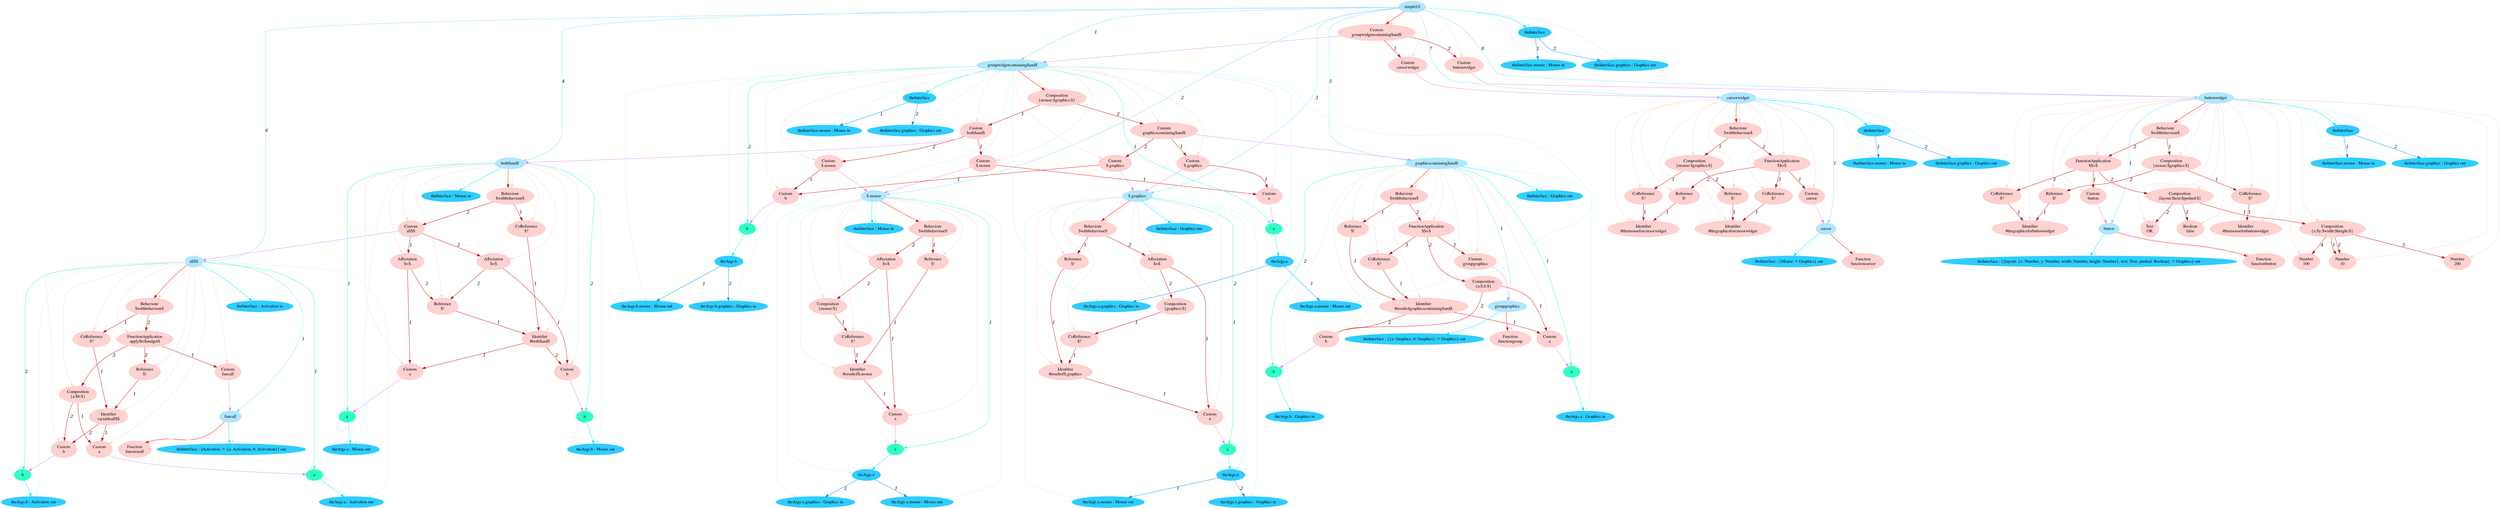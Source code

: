 digraph g{node_17060 [shape="ellipse", style="filled", color="#ffd1d1", fontname="Times", label="Custom
a" ]
node_17064 [shape="ellipse", style="filled", color="#ffd1d1", fontname="Times", label="Custom
$.mouse" ]
node_17068 [shape="ellipse", style="filled", color="#ffd1d1", fontname="Times", label="Custom
b" ]
node_17072 [shape="ellipse", style="filled", color="#ffd1d1", fontname="Times", label="Custom
$.mouse" ]
node_17076 [shape="ellipse", style="filled", color="#ffd1d1", fontname="Times", label="Custom
both$and$" ]
node_17081 [shape="ellipse", style="filled", color="#ffd1d1", fontname="Times", label="Custom
$.graphics" ]
node_17085 [shape="ellipse", style="filled", color="#ffd1d1", fontname="Times", label="Custom
$.graphics" ]
node_17089 [shape="ellipse", style="filled", color="#ffd1d1", fontname="Times", label="Custom
graphicscontaining$and$" ]
node_17094 [shape="ellipse", style="filled", color="#ffd1d1", fontname="Times", label="Composition
{mouse:$graphics:$}" ]
node_17099 [shape="ellipse", style="filled", color="#ffd1d1", fontname="Times", label="Custom
x" ]
node_17104 [shape="ellipse", style="filled", color="#ffd1d1", fontname="Times", label="Identifier
#resultof$.mouse" ]
node_17109 [shape="ellipse", style="filled", color="#ffd1d1", fontname="Times", label="Reference
$!" ]
node_17113 [shape="ellipse", style="filled", color="#ffd1d1", fontname="Times", label="CoReference
$?" ]
node_17117 [shape="ellipse", style="filled", color="#ffd1d1", fontname="Times", label="Composition
{mouse:$}" ]
node_17121 [shape="ellipse", style="filled", color="#ffd1d1", fontname="Times", label="Affectation
$=$" ]
node_17126 [shape="ellipse", style="filled", color="#ffd1d1", fontname="Times", label="Behaviour
$withbehaviour$" ]
node_17131 [shape="ellipse", style="filled", color="#ffd1d1", fontname="Times", label="Custom
x" ]
node_17136 [shape="ellipse", style="filled", color="#ffd1d1", fontname="Times", label="Identifier
#resultof$.graphics" ]
node_17141 [shape="ellipse", style="filled", color="#ffd1d1", fontname="Times", label="Reference
$!" ]
node_17145 [shape="ellipse", style="filled", color="#ffd1d1", fontname="Times", label="CoReference
$?" ]
node_17149 [shape="ellipse", style="filled", color="#ffd1d1", fontname="Times", label="Composition
{graphics:$}" ]
node_17153 [shape="ellipse", style="filled", color="#ffd1d1", fontname="Times", label="Affectation
$=$" ]
node_17158 [shape="ellipse", style="filled", color="#ffd1d1", fontname="Times", label="Behaviour
$withbehaviour$" ]
node_17163 [shape="ellipse", style="filled", color="#ffd1d1", fontname="Times", label="Custom
a" ]
node_17169 [shape="ellipse", style="filled", color="#ffd1d1", fontname="Times", label="Custom
b" ]
node_17175 [shape="ellipse", style="filled", color="#ffd1d1", fontname="Times", label="Identifier
#both$and$" ]
node_17182 [shape="ellipse", style="filled", color="#ffd1d1", fontname="Times", label="CoReference
$?" ]
node_17186 [shape="ellipse", style="filled", color="#ffd1d1", fontname="Times", label="Reference
$!" ]
node_17191 [shape="ellipse", style="filled", color="#ffd1d1", fontname="Times", label="Affectation
$=$" ]
node_17196 [shape="ellipse", style="filled", color="#ffd1d1", fontname="Times", label="Affectation
$=$" ]
node_17201 [shape="ellipse", style="filled", color="#ffd1d1", fontname="Times", label="Custom
all$$" ]
node_17206 [shape="ellipse", style="filled", color="#ffd1d1", fontname="Times", label="Behaviour
$withbehaviour$" ]
node_17211 [shape="ellipse", style="filled", color="#ffd1d1", fontname="Times", label="Function
functiongroup" ]
node_17214 [shape="ellipse", style="filled", color="#ffd1d1", fontname="Times", label="Custom
a" ]
node_17219 [shape="ellipse", style="filled", color="#ffd1d1", fontname="Times", label="Custom
b" ]
node_17224 [shape="ellipse", style="filled", color="#ffd1d1", fontname="Times", label="Identifier
#resultofgraphicscontaining$and$" ]
node_17230 [shape="ellipse", style="filled", color="#ffd1d1", fontname="Times", label="Reference
$!" ]
node_17234 [shape="ellipse", style="filled", color="#ffd1d1", fontname="Times", label="Custom
groupgraphics" ]
node_17237 [shape="ellipse", style="filled", color="#ffd1d1", fontname="Times", label="Composition
{a:$,b:$}" ]
node_17242 [shape="ellipse", style="filled", color="#ffd1d1", fontname="Times", label="CoReference
$?" ]
node_17246 [shape="ellipse", style="filled", color="#ffd1d1", fontname="Times", label="FunctionApplication
$$=$" ]
node_17252 [shape="ellipse", style="filled", color="#ffd1d1", fontname="Times", label="Behaviour
$withbehaviour$" ]
node_17257 [shape="ellipse", style="filled", color="#ffd1d1", fontname="Times", label="Function
functionall" ]
node_17260 [shape="ellipse", style="filled", color="#ffd1d1", fontname="Times", label="Custom
a" ]
node_17265 [shape="ellipse", style="filled", color="#ffd1d1", fontname="Times", label="Custom
b" ]
node_17270 [shape="ellipse", style="filled", color="#ffd1d1", fontname="Times", label="Identifier
variableall$$" ]
node_17276 [shape="ellipse", style="filled", color="#ffd1d1", fontname="Times", label="CoReference
$?" ]
node_17280 [shape="ellipse", style="filled", color="#ffd1d1", fontname="Times", label="Custom
funcall" ]
node_17283 [shape="ellipse", style="filled", color="#ffd1d1", fontname="Times", label="Reference
$!" ]
node_17287 [shape="ellipse", style="filled", color="#ffd1d1", fontname="Times", label="Composition
{a:$b:$}" ]
node_17292 [shape="ellipse", style="filled", color="#ffd1d1", fontname="Times", label="FunctionApplication
apply$to$andget$" ]
node_17298 [shape="ellipse", style="filled", color="#ffd1d1", fontname="Times", label="Behaviour
$withbehaviour$" ]
node_17303 [shape="ellipse", style="filled", color="#ffd1d1", fontname="Times", label="Function
functioncursor" ]
node_17306 [shape="ellipse", style="filled", color="#ffd1d1", fontname="Times", label="Identifier
#themouseforcursorwidget" ]
node_17310 [shape="ellipse", style="filled", color="#ffd1d1", fontname="Times", label="CoReference
$?" ]
node_17314 [shape="ellipse", style="filled", color="#ffd1d1", fontname="Times", label="Identifier
#thegraphicsforcursorwidget" ]
node_17318 [shape="ellipse", style="filled", color="#ffd1d1", fontname="Times", label="Reference
$!" ]
node_17322 [shape="ellipse", style="filled", color="#ffd1d1", fontname="Times", label="Composition
{mouse:$graphics:$}" ]
node_17327 [shape="ellipse", style="filled", color="#ffd1d1", fontname="Times", label="Custom
cursor" ]
node_17330 [shape="ellipse", style="filled", color="#ffd1d1", fontname="Times", label="Reference
$!" ]
node_17334 [shape="ellipse", style="filled", color="#ffd1d1", fontname="Times", label="CoReference
$?" ]
node_17338 [shape="ellipse", style="filled", color="#ffd1d1", fontname="Times", label="FunctionApplication
$$=$" ]
node_17344 [shape="ellipse", style="filled", color="#ffd1d1", fontname="Times", label="Behaviour
$withbehaviour$" ]
node_17349 [shape="ellipse", style="filled", color="#ffd1d1", fontname="Times", label="Function
functionbutton" ]
node_17352 [shape="ellipse", style="filled", color="#ffd1d1", fontname="Times", label="Identifier
#themouseforbuttonwidget" ]
node_17355 [shape="ellipse", style="filled", color="#ffd1d1", fontname="Times", label="CoReference
$?" ]
node_17359 [shape="ellipse", style="filled", color="#ffd1d1", fontname="Times", label="Identifier
#thegraphicsforbuttonwidget" ]
node_17363 [shape="ellipse", style="filled", color="#ffd1d1", fontname="Times", label="Reference
$!" ]
node_17367 [shape="ellipse", style="filled", color="#ffd1d1", fontname="Times", label="Composition
{mouse:$graphics:$}" ]
node_17372 [shape="ellipse", style="filled", color="#ffd1d1", fontname="Times", label="Custom
button" ]
node_17375 [shape="ellipse", style="filled", color="#ffd1d1", fontname="Times", label="Number
10" ]
node_17379 [shape="ellipse", style="filled", color="#ffd1d1", fontname="Times", label="Number
200" ]
node_17382 [shape="ellipse", style="filled", color="#ffd1d1", fontname="Times", label="Number
100" ]
node_17385 [shape="ellipse", style="filled", color="#ffd1d1", fontname="Times", label="Composition
{x:$y:$width:$height:$}" ]
node_17392 [shape="ellipse", style="filled", color="#ffd1d1", fontname="Times", label="Text
OK" ]
node_17395 [shape="ellipse", style="filled", color="#ffd1d1", fontname="Times", label="Boolean
false" ]
node_17398 [shape="ellipse", style="filled", color="#ffd1d1", fontname="Times", label="Composition
{layout:$text:$pushed:$}" ]
node_17404 [shape="ellipse", style="filled", color="#ffd1d1", fontname="Times", label="CoReference
$?" ]
node_17408 [shape="ellipse", style="filled", color="#ffd1d1", fontname="Times", label="FunctionApplication
$$=$" ]
node_17414 [shape="ellipse", style="filled", color="#ffd1d1", fontname="Times", label="Behaviour
$withbehaviour$" ]
node_17419 [shape="ellipse", style="filled", color="#ffd1d1", fontname="Times", label="Custom
cursorwidget" ]
node_17422 [shape="ellipse", style="filled", color="#ffd1d1", fontname="Times", label="Custom
buttonwidget" ]
node_17425 [shape="ellipse", style="filled", color="#ffd1d1", fontname="Times", label="Custom
groupwidgetcontaining$and$" ]
node_16556 [shape="ellipse", style="filled", color="#afe7ff", fontname="Times", label="simpleUI" ]
node_16557 [shape="ellipse", style="filled", color="#afe7ff", fontname="Times", label="groupwidgetcontaining$and$" ]
node_16622 [shape="ellipse", style="filled", color="#afe7ff", fontname="Times", label="$.mouse" ]
node_16667 [shape="ellipse", style="filled", color="#afe7ff", fontname="Times", label="$.graphics" ]
node_16712 [shape="ellipse", style="filled", color="#afe7ff", fontname="Times", label="both$and$" ]
node_16780 [shape="ellipse", style="filled", color="#afe7ff", fontname="Times", label="graphicscontaining$and$" ]
node_16781 [shape="ellipse", style="filled", color="#afe7ff", fontname="Times", label="groupgraphics" ]
node_16844 [shape="ellipse", style="filled", color="#afe7ff", fontname="Times", label="all$$" ]
node_16845 [shape="ellipse", style="filled", color="#afe7ff", fontname="Times", label="funcall" ]
node_16908 [shape="ellipse", style="filled", color="#afe7ff", fontname="Times", label="cursorwidget" ]
node_16909 [shape="ellipse", style="filled", color="#afe7ff", fontname="Times", label="cursor" ]
node_16962 [shape="ellipse", style="filled", color="#afe7ff", fontname="Times", label="buttonwidget" ]
node_16963 [shape="ellipse", style="filled", color="#afe7ff", fontname="Times", label="button" ]
node_16558 [shape="ellipse", style="filled", color="#2fffc7", fontname="Times", label="a" ]
node_16568 [shape="ellipse", style="filled", color="#2fffc7", fontname="Times", label="b" ]
node_16623 [shape="ellipse", style="filled", color="#2fffc7", fontname="Times", label="x" ]
node_16668 [shape="ellipse", style="filled", color="#2fffc7", fontname="Times", label="x" ]
node_16713 [shape="ellipse", style="filled", color="#2fffc7", fontname="Times", label="a" ]
node_16717 [shape="ellipse", style="filled", color="#2fffc7", fontname="Times", label="b" ]
node_16789 [shape="ellipse", style="filled", color="#2fffc7", fontname="Times", label="a" ]
node_16793 [shape="ellipse", style="filled", color="#2fffc7", fontname="Times", label="b" ]
node_16853 [shape="ellipse", style="filled", color="#2fffc7", fontname="Times", label="a" ]
node_16857 [shape="ellipse", style="filled", color="#2fffc7", fontname="Times", label="b" ]
node_16559 [shape="ellipse", style="filled", color="#2fcdff", fontname="Times", label="theArgs.a" ]
node_16560 [shape="ellipse", style="filled", color="#2fcdff", fontname="Times", label="theArgs.a.mouse : Mouse out" ]
node_16562 [shape="ellipse", style="filled", color="#2fcdff", fontname="Times", label="theArgs.a.graphics : Graphics in" ]
node_16569 [shape="ellipse", style="filled", color="#2fcdff", fontname="Times", label="theArgs.b" ]
node_16570 [shape="ellipse", style="filled", color="#2fcdff", fontname="Times", label="theArgs.b.mouse : Mouse out" ]
node_16572 [shape="ellipse", style="filled", color="#2fcdff", fontname="Times", label="theArgs.b.graphics : Graphics in" ]
node_16580 [shape="ellipse", style="filled", color="#2fcdff", fontname="Times", label="theInterface" ]
node_16581 [shape="ellipse", style="filled", color="#2fcdff", fontname="Times", label="theInterface.mouse : Mouse in" ]
node_16583 [shape="ellipse", style="filled", color="#2fcdff", fontname="Times", label="theInterface.graphics : Graphics out" ]
node_16624 [shape="ellipse", style="filled", color="#2fcdff", fontname="Times", label="theArgs.x" ]
node_16625 [shape="ellipse", style="filled", color="#2fcdff", fontname="Times", label="theArgs.x.mouse : Mouse out" ]
node_16627 [shape="ellipse", style="filled", color="#2fcdff", fontname="Times", label="theArgs.x.graphics : Graphics in" ]
node_16634 [shape="ellipse", style="filled", color="#2fcdff", fontname="Times", label="theInterface : Mouse in" ]
node_16669 [shape="ellipse", style="filled", color="#2fcdff", fontname="Times", label="theArgs.x" ]
node_16670 [shape="ellipse", style="filled", color="#2fcdff", fontname="Times", label="theArgs.x.mouse : Mouse out" ]
node_16672 [shape="ellipse", style="filled", color="#2fcdff", fontname="Times", label="theArgs.x.graphics : Graphics in" ]
node_16679 [shape="ellipse", style="filled", color="#2fcdff", fontname="Times", label="theInterface : Graphics out" ]
node_16714 [shape="ellipse", style="filled", color="#2fcdff", fontname="Times", label="theArgs.a : Mouse out" ]
node_16718 [shape="ellipse", style="filled", color="#2fcdff", fontname="Times", label="theArgs.b : Mouse out" ]
node_16723 [shape="ellipse", style="filled", color="#2fcdff", fontname="Times", label="theInterface : Mouse in" ]
node_16782 [shape="ellipse", style="filled", color="#2fcdff", fontname="Times", label="theInterface : {{a: Graphics, b: Graphics} -> Graphics} out" ]
node_16790 [shape="ellipse", style="filled", color="#2fcdff", fontname="Times", label="theArgs.a : Graphics in" ]
node_16794 [shape="ellipse", style="filled", color="#2fcdff", fontname="Times", label="theArgs.b : Graphics in" ]
node_16799 [shape="ellipse", style="filled", color="#2fcdff", fontname="Times", label="theInterface : Graphics out" ]
node_16846 [shape="ellipse", style="filled", color="#2fcdff", fontname="Times", label="theInterface : {Activation -> {a: Activation, b: Activation}} out" ]
node_16854 [shape="ellipse", style="filled", color="#2fcdff", fontname="Times", label="theArgs.a : Activation out" ]
node_16858 [shape="ellipse", style="filled", color="#2fcdff", fontname="Times", label="theArgs.b : Activation out" ]
node_16863 [shape="ellipse", style="filled", color="#2fcdff", fontname="Times", label="theInterface : Activation in" ]
node_16910 [shape="ellipse", style="filled", color="#2fcdff", fontname="Times", label="theInterface : {Mouse -> Graphics} out" ]
node_16917 [shape="ellipse", style="filled", color="#2fcdff", fontname="Times", label="theInterface" ]
node_16918 [shape="ellipse", style="filled", color="#2fcdff", fontname="Times", label="theInterface.mouse : Mouse in" ]
node_16920 [shape="ellipse", style="filled", color="#2fcdff", fontname="Times", label="theInterface.graphics : Graphics out" ]
node_16964 [shape="ellipse", style="filled", color="#2fcdff", fontname="Times", label="theInterface : {{layout: {x: Number, y: Number, width: Number, height: Number}, text: Text, pushed: Boolean} -> Graphics} out" ]
node_16971 [shape="ellipse", style="filled", color="#2fcdff", fontname="Times", label="theInterface" ]
node_16972 [shape="ellipse", style="filled", color="#2fcdff", fontname="Times", label="theInterface.mouse : Mouse in" ]
node_16974 [shape="ellipse", style="filled", color="#2fcdff", fontname="Times", label="theInterface.graphics : Graphics out" ]
node_17042 [shape="ellipse", style="filled", color="#2fcdff", fontname="Times", label="theInterface" ]
node_17043 [shape="ellipse", style="filled", color="#2fcdff", fontname="Times", label="theInterface.mouse : Mouse in" ]
node_17045 [shape="ellipse", style="filled", color="#2fcdff", fontname="Times", label="theInterface.graphics : Graphics out" ]
node_17064 -> node_17060 [dir=forward, arrowHead=normal, fontname="Times-Italic", arrowsize=1, color="#d00000", label="1",  headlabel="", taillabel="" ]
node_17072 -> node_17068 [dir=forward, arrowHead=normal, fontname="Times-Italic", arrowsize=1, color="#d00000", label="1",  headlabel="", taillabel="" ]
node_17076 -> node_17064 [dir=forward, arrowHead=normal, fontname="Times-Italic", arrowsize=1, color="#d00000", label="1",  headlabel="", taillabel="" ]
node_17076 -> node_17072 [dir=forward, arrowHead=normal, fontname="Times-Italic", arrowsize=1, color="#d00000", label="2",  headlabel="", taillabel="" ]
node_17081 -> node_17060 [dir=forward, arrowHead=normal, fontname="Times-Italic", arrowsize=1, color="#d00000", label="1",  headlabel="", taillabel="" ]
node_17085 -> node_17068 [dir=forward, arrowHead=normal, fontname="Times-Italic", arrowsize=1, color="#d00000", label="1",  headlabel="", taillabel="" ]
node_17089 -> node_17081 [dir=forward, arrowHead=normal, fontname="Times-Italic", arrowsize=1, color="#d00000", label="1",  headlabel="", taillabel="" ]
node_17089 -> node_17085 [dir=forward, arrowHead=normal, fontname="Times-Italic", arrowsize=1, color="#d00000", label="2",  headlabel="", taillabel="" ]
node_17094 -> node_17076 [dir=forward, arrowHead=normal, fontname="Times-Italic", arrowsize=1, color="#d00000", label="1",  headlabel="", taillabel="" ]
node_17094 -> node_17089 [dir=forward, arrowHead=normal, fontname="Times-Italic", arrowsize=1, color="#d00000", label="2",  headlabel="", taillabel="" ]
node_17104 -> node_17099 [dir=forward, arrowHead=normal, fontname="Times-Italic", arrowsize=1, color="#d00000", label="1",  headlabel="", taillabel="" ]
node_17109 -> node_17104 [dir=forward, arrowHead=normal, fontname="Times-Italic", arrowsize=1, color="#d00000", label="1",  headlabel="", taillabel="" ]
node_17113 -> node_17104 [dir=forward, arrowHead=normal, fontname="Times-Italic", arrowsize=1, color="#d00000", label="1",  headlabel="", taillabel="" ]
node_17117 -> node_17113 [dir=forward, arrowHead=normal, fontname="Times-Italic", arrowsize=1, color="#d00000", label="1",  headlabel="", taillabel="" ]
node_17121 -> node_17099 [dir=forward, arrowHead=normal, fontname="Times-Italic", arrowsize=1, color="#d00000", label="1",  headlabel="", taillabel="" ]
node_17121 -> node_17117 [dir=forward, arrowHead=normal, fontname="Times-Italic", arrowsize=1, color="#d00000", label="2",  headlabel="", taillabel="" ]
node_17126 -> node_17109 [dir=forward, arrowHead=normal, fontname="Times-Italic", arrowsize=1, color="#d00000", label="1",  headlabel="", taillabel="" ]
node_17126 -> node_17121 [dir=forward, arrowHead=normal, fontname="Times-Italic", arrowsize=1, color="#d00000", label="2",  headlabel="", taillabel="" ]
node_17136 -> node_17131 [dir=forward, arrowHead=normal, fontname="Times-Italic", arrowsize=1, color="#d00000", label="1",  headlabel="", taillabel="" ]
node_17141 -> node_17136 [dir=forward, arrowHead=normal, fontname="Times-Italic", arrowsize=1, color="#d00000", label="1",  headlabel="", taillabel="" ]
node_17145 -> node_17136 [dir=forward, arrowHead=normal, fontname="Times-Italic", arrowsize=1, color="#d00000", label="1",  headlabel="", taillabel="" ]
node_17149 -> node_17145 [dir=forward, arrowHead=normal, fontname="Times-Italic", arrowsize=1, color="#d00000", label="1",  headlabel="", taillabel="" ]
node_17153 -> node_17131 [dir=forward, arrowHead=normal, fontname="Times-Italic", arrowsize=1, color="#d00000", label="1",  headlabel="", taillabel="" ]
node_17153 -> node_17149 [dir=forward, arrowHead=normal, fontname="Times-Italic", arrowsize=1, color="#d00000", label="2",  headlabel="", taillabel="" ]
node_17158 -> node_17141 [dir=forward, arrowHead=normal, fontname="Times-Italic", arrowsize=1, color="#d00000", label="1",  headlabel="", taillabel="" ]
node_17158 -> node_17153 [dir=forward, arrowHead=normal, fontname="Times-Italic", arrowsize=1, color="#d00000", label="2",  headlabel="", taillabel="" ]
node_17175 -> node_17163 [dir=forward, arrowHead=normal, fontname="Times-Italic", arrowsize=1, color="#d00000", label="1",  headlabel="", taillabel="" ]
node_17175 -> node_17169 [dir=forward, arrowHead=normal, fontname="Times-Italic", arrowsize=1, color="#d00000", label="2",  headlabel="", taillabel="" ]
node_17182 -> node_17175 [dir=forward, arrowHead=normal, fontname="Times-Italic", arrowsize=1, color="#d00000", label="1",  headlabel="", taillabel="" ]
node_17186 -> node_17175 [dir=forward, arrowHead=normal, fontname="Times-Italic", arrowsize=1, color="#d00000", label="1",  headlabel="", taillabel="" ]
node_17191 -> node_17163 [dir=forward, arrowHead=normal, fontname="Times-Italic", arrowsize=1, color="#d00000", label="1",  headlabel="", taillabel="" ]
node_17191 -> node_17186 [dir=forward, arrowHead=normal, fontname="Times-Italic", arrowsize=1, color="#d00000", label="2",  headlabel="", taillabel="" ]
node_17196 -> node_17169 [dir=forward, arrowHead=normal, fontname="Times-Italic", arrowsize=1, color="#d00000", label="1",  headlabel="", taillabel="" ]
node_17196 -> node_17186 [dir=forward, arrowHead=normal, fontname="Times-Italic", arrowsize=1, color="#d00000", label="2",  headlabel="", taillabel="" ]
node_17201 -> node_17191 [dir=forward, arrowHead=normal, fontname="Times-Italic", arrowsize=1, color="#d00000", label="1",  headlabel="", taillabel="" ]
node_17201 -> node_17196 [dir=forward, arrowHead=normal, fontname="Times-Italic", arrowsize=1, color="#d00000", label="2",  headlabel="", taillabel="" ]
node_17206 -> node_17182 [dir=forward, arrowHead=normal, fontname="Times-Italic", arrowsize=1, color="#d00000", label="1",  headlabel="", taillabel="" ]
node_17206 -> node_17201 [dir=forward, arrowHead=normal, fontname="Times-Italic", arrowsize=1, color="#d00000", label="2",  headlabel="", taillabel="" ]
node_17224 -> node_17214 [dir=forward, arrowHead=normal, fontname="Times-Italic", arrowsize=1, color="#d00000", label="1",  headlabel="", taillabel="" ]
node_17224 -> node_17219 [dir=forward, arrowHead=normal, fontname="Times-Italic", arrowsize=1, color="#d00000", label="2",  headlabel="", taillabel="" ]
node_17230 -> node_17224 [dir=forward, arrowHead=normal, fontname="Times-Italic", arrowsize=1, color="#d00000", label="1",  headlabel="", taillabel="" ]
node_17237 -> node_17214 [dir=forward, arrowHead=normal, fontname="Times-Italic", arrowsize=1, color="#d00000", label="1",  headlabel="", taillabel="" ]
node_17237 -> node_17219 [dir=forward, arrowHead=normal, fontname="Times-Italic", arrowsize=1, color="#d00000", label="2",  headlabel="", taillabel="" ]
node_17242 -> node_17224 [dir=forward, arrowHead=normal, fontname="Times-Italic", arrowsize=1, color="#d00000", label="1",  headlabel="", taillabel="" ]
node_17246 -> node_17234 [dir=forward, arrowHead=normal, fontname="Times-Italic", arrowsize=1, color="#d00000", label="1",  headlabel="", taillabel="" ]
node_17246 -> node_17237 [dir=forward, arrowHead=normal, fontname="Times-Italic", arrowsize=1, color="#d00000", label="2",  headlabel="", taillabel="" ]
node_17246 -> node_17242 [dir=forward, arrowHead=normal, fontname="Times-Italic", arrowsize=1, color="#d00000", label="3",  headlabel="", taillabel="" ]
node_17252 -> node_17230 [dir=forward, arrowHead=normal, fontname="Times-Italic", arrowsize=1, color="#d00000", label="1",  headlabel="", taillabel="" ]
node_17252 -> node_17246 [dir=forward, arrowHead=normal, fontname="Times-Italic", arrowsize=1, color="#d00000", label="2",  headlabel="", taillabel="" ]
node_17270 -> node_17260 [dir=forward, arrowHead=normal, fontname="Times-Italic", arrowsize=1, color="#d00000", label="1",  headlabel="", taillabel="" ]
node_17270 -> node_17265 [dir=forward, arrowHead=normal, fontname="Times-Italic", arrowsize=1, color="#d00000", label="2",  headlabel="", taillabel="" ]
node_17276 -> node_17270 [dir=forward, arrowHead=normal, fontname="Times-Italic", arrowsize=1, color="#d00000", label="1",  headlabel="", taillabel="" ]
node_17283 -> node_17270 [dir=forward, arrowHead=normal, fontname="Times-Italic", arrowsize=1, color="#d00000", label="1",  headlabel="", taillabel="" ]
node_17287 -> node_17260 [dir=forward, arrowHead=normal, fontname="Times-Italic", arrowsize=1, color="#d00000", label="1",  headlabel="", taillabel="" ]
node_17287 -> node_17265 [dir=forward, arrowHead=normal, fontname="Times-Italic", arrowsize=1, color="#d00000", label="2",  headlabel="", taillabel="" ]
node_17292 -> node_17280 [dir=forward, arrowHead=normal, fontname="Times-Italic", arrowsize=1, color="#d00000", label="1",  headlabel="", taillabel="" ]
node_17292 -> node_17283 [dir=forward, arrowHead=normal, fontname="Times-Italic", arrowsize=1, color="#d00000", label="2",  headlabel="", taillabel="" ]
node_17292 -> node_17287 [dir=forward, arrowHead=normal, fontname="Times-Italic", arrowsize=1, color="#d00000", label="3",  headlabel="", taillabel="" ]
node_17298 -> node_17276 [dir=forward, arrowHead=normal, fontname="Times-Italic", arrowsize=1, color="#d00000", label="1",  headlabel="", taillabel="" ]
node_17298 -> node_17292 [dir=forward, arrowHead=normal, fontname="Times-Italic", arrowsize=1, color="#d00000", label="2",  headlabel="", taillabel="" ]
node_17310 -> node_17306 [dir=forward, arrowHead=normal, fontname="Times-Italic", arrowsize=1, color="#d00000", label="1",  headlabel="", taillabel="" ]
node_17318 -> node_17314 [dir=forward, arrowHead=normal, fontname="Times-Italic", arrowsize=1, color="#d00000", label="1",  headlabel="", taillabel="" ]
node_17322 -> node_17310 [dir=forward, arrowHead=normal, fontname="Times-Italic", arrowsize=1, color="#d00000", label="1",  headlabel="", taillabel="" ]
node_17322 -> node_17318 [dir=forward, arrowHead=normal, fontname="Times-Italic", arrowsize=1, color="#d00000", label="2",  headlabel="", taillabel="" ]
node_17330 -> node_17306 [dir=forward, arrowHead=normal, fontname="Times-Italic", arrowsize=1, color="#d00000", label="1",  headlabel="", taillabel="" ]
node_17334 -> node_17314 [dir=forward, arrowHead=normal, fontname="Times-Italic", arrowsize=1, color="#d00000", label="1",  headlabel="", taillabel="" ]
node_17338 -> node_17327 [dir=forward, arrowHead=normal, fontname="Times-Italic", arrowsize=1, color="#d00000", label="1",  headlabel="", taillabel="" ]
node_17338 -> node_17330 [dir=forward, arrowHead=normal, fontname="Times-Italic", arrowsize=1, color="#d00000", label="2",  headlabel="", taillabel="" ]
node_17338 -> node_17334 [dir=forward, arrowHead=normal, fontname="Times-Italic", arrowsize=1, color="#d00000", label="3",  headlabel="", taillabel="" ]
node_17344 -> node_17322 [dir=forward, arrowHead=normal, fontname="Times-Italic", arrowsize=1, color="#d00000", label="1",  headlabel="", taillabel="" ]
node_17344 -> node_17338 [dir=forward, arrowHead=normal, fontname="Times-Italic", arrowsize=1, color="#d00000", label="2",  headlabel="", taillabel="" ]
node_17355 -> node_17352 [dir=forward, arrowHead=normal, fontname="Times-Italic", arrowsize=1, color="#d00000", label="1",  headlabel="", taillabel="" ]
node_17363 -> node_17359 [dir=forward, arrowHead=normal, fontname="Times-Italic", arrowsize=1, color="#d00000", label="1",  headlabel="", taillabel="" ]
node_17367 -> node_17355 [dir=forward, arrowHead=normal, fontname="Times-Italic", arrowsize=1, color="#d00000", label="1",  headlabel="", taillabel="" ]
node_17367 -> node_17363 [dir=forward, arrowHead=normal, fontname="Times-Italic", arrowsize=1, color="#d00000", label="2",  headlabel="", taillabel="" ]
node_17385 -> node_17375 [dir=forward, arrowHead=normal, fontname="Times-Italic", arrowsize=1, color="#d00000", label="1",  headlabel="", taillabel="" ]
node_17385 -> node_17375 [dir=forward, arrowHead=normal, fontname="Times-Italic", arrowsize=1, color="#d00000", label="2",  headlabel="", taillabel="" ]
node_17385 -> node_17379 [dir=forward, arrowHead=normal, fontname="Times-Italic", arrowsize=1, color="#d00000", label="3",  headlabel="", taillabel="" ]
node_17385 -> node_17382 [dir=forward, arrowHead=normal, fontname="Times-Italic", arrowsize=1, color="#d00000", label="4",  headlabel="", taillabel="" ]
node_17398 -> node_17385 [dir=forward, arrowHead=normal, fontname="Times-Italic", arrowsize=1, color="#d00000", label="1",  headlabel="", taillabel="" ]
node_17398 -> node_17392 [dir=forward, arrowHead=normal, fontname="Times-Italic", arrowsize=1, color="#d00000", label="2",  headlabel="", taillabel="" ]
node_17398 -> node_17395 [dir=forward, arrowHead=normal, fontname="Times-Italic", arrowsize=1, color="#d00000", label="3",  headlabel="", taillabel="" ]
node_17404 -> node_17359 [dir=forward, arrowHead=normal, fontname="Times-Italic", arrowsize=1, color="#d00000", label="1",  headlabel="", taillabel="" ]
node_17408 -> node_17372 [dir=forward, arrowHead=normal, fontname="Times-Italic", arrowsize=1, color="#d00000", label="1",  headlabel="", taillabel="" ]
node_17408 -> node_17398 [dir=forward, arrowHead=normal, fontname="Times-Italic", arrowsize=1, color="#d00000", label="2",  headlabel="", taillabel="" ]
node_17408 -> node_17404 [dir=forward, arrowHead=normal, fontname="Times-Italic", arrowsize=1, color="#d00000", label="3",  headlabel="", taillabel="" ]
node_17414 -> node_17367 [dir=forward, arrowHead=normal, fontname="Times-Italic", arrowsize=1, color="#d00000", label="1",  headlabel="", taillabel="" ]
node_17414 -> node_17408 [dir=forward, arrowHead=normal, fontname="Times-Italic", arrowsize=1, color="#d00000", label="2",  headlabel="", taillabel="" ]
node_17425 -> node_17419 [dir=forward, arrowHead=normal, fontname="Times-Italic", arrowsize=1, color="#d00000", label="1",  headlabel="", taillabel="" ]
node_17425 -> node_17422 [dir=forward, arrowHead=normal, fontname="Times-Italic", arrowsize=1, color="#d00000", label="2",  headlabel="", taillabel="" ]
node_16557 -> node_17094 [dir=forward, arrowHead=normal, fontname="Times-Italic", arrowsize=1, color="#ff0000", label="",  headlabel="", taillabel="" ]
node_16622 -> node_17126 [dir=forward, arrowHead=normal, fontname="Times-Italic", arrowsize=1, color="#ff0000", label="",  headlabel="", taillabel="" ]
node_16667 -> node_17158 [dir=forward, arrowHead=normal, fontname="Times-Italic", arrowsize=1, color="#ff0000", label="",  headlabel="", taillabel="" ]
node_16712 -> node_17206 [dir=forward, arrowHead=normal, fontname="Times-Italic", arrowsize=1, color="#ff0000", label="",  headlabel="", taillabel="" ]
node_16781 -> node_17211 [dir=forward, arrowHead=normal, fontname="Times-Italic", arrowsize=1, color="#ff0000", label="",  headlabel="", taillabel="" ]
node_16780 -> node_17252 [dir=forward, arrowHead=normal, fontname="Times-Italic", arrowsize=1, color="#ff0000", label="",  headlabel="", taillabel="" ]
node_16845 -> node_17257 [dir=forward, arrowHead=normal, fontname="Times-Italic", arrowsize=1, color="#ff0000", label="",  headlabel="", taillabel="" ]
node_16844 -> node_17298 [dir=forward, arrowHead=normal, fontname="Times-Italic", arrowsize=1, color="#ff0000", label="",  headlabel="", taillabel="" ]
node_16909 -> node_17303 [dir=forward, arrowHead=normal, fontname="Times-Italic", arrowsize=1, color="#ff0000", label="",  headlabel="", taillabel="" ]
node_16908 -> node_17344 [dir=forward, arrowHead=normal, fontname="Times-Italic", arrowsize=1, color="#ff0000", label="",  headlabel="", taillabel="" ]
node_16963 -> node_17349 [dir=forward, arrowHead=normal, fontname="Times-Italic", arrowsize=1, color="#ff0000", label="",  headlabel="", taillabel="" ]
node_16962 -> node_17414 [dir=forward, arrowHead=normal, fontname="Times-Italic", arrowsize=1, color="#ff0000", label="",  headlabel="", taillabel="" ]
node_16556 -> node_17425 [dir=forward, arrowHead=normal, fontname="Times-Italic", arrowsize=1, color="#ff0000", label="",  headlabel="", taillabel="" ]
node_16557 -> node_17060 [dir=forward, arrowHead=normal, fontname="Times-Italic", arrowsize=1, color="#ffd5d5", label="",  headlabel="", taillabel="" ]
node_16557 -> node_17064 [dir=forward, arrowHead=normal, fontname="Times-Italic", arrowsize=1, color="#ffd5d5", label="",  headlabel="", taillabel="" ]
node_16557 -> node_17068 [dir=forward, arrowHead=normal, fontname="Times-Italic", arrowsize=1, color="#ffd5d5", label="",  headlabel="", taillabel="" ]
node_16557 -> node_17072 [dir=forward, arrowHead=normal, fontname="Times-Italic", arrowsize=1, color="#ffd5d5", label="",  headlabel="", taillabel="" ]
node_16557 -> node_17076 [dir=forward, arrowHead=normal, fontname="Times-Italic", arrowsize=1, color="#ffd5d5", label="",  headlabel="", taillabel="" ]
node_16557 -> node_17081 [dir=forward, arrowHead=normal, fontname="Times-Italic", arrowsize=1, color="#ffd5d5", label="",  headlabel="", taillabel="" ]
node_16557 -> node_17085 [dir=forward, arrowHead=normal, fontname="Times-Italic", arrowsize=1, color="#ffd5d5", label="",  headlabel="", taillabel="" ]
node_16557 -> node_17089 [dir=forward, arrowHead=normal, fontname="Times-Italic", arrowsize=1, color="#ffd5d5", label="",  headlabel="", taillabel="" ]
node_16557 -> node_17094 [dir=forward, arrowHead=normal, fontname="Times-Italic", arrowsize=1, color="#ffd5d5", label="",  headlabel="", taillabel="" ]
node_16622 -> node_17099 [dir=forward, arrowHead=normal, fontname="Times-Italic", arrowsize=1, color="#ffd5d5", label="",  headlabel="", taillabel="" ]
node_16622 -> node_17104 [dir=forward, arrowHead=normal, fontname="Times-Italic", arrowsize=1, color="#ffd5d5", label="",  headlabel="", taillabel="" ]
node_16622 -> node_17109 [dir=forward, arrowHead=normal, fontname="Times-Italic", arrowsize=1, color="#ffd5d5", label="",  headlabel="", taillabel="" ]
node_16622 -> node_17113 [dir=forward, arrowHead=normal, fontname="Times-Italic", arrowsize=1, color="#ffd5d5", label="",  headlabel="", taillabel="" ]
node_16622 -> node_17117 [dir=forward, arrowHead=normal, fontname="Times-Italic", arrowsize=1, color="#ffd5d5", label="",  headlabel="", taillabel="" ]
node_16622 -> node_17121 [dir=forward, arrowHead=normal, fontname="Times-Italic", arrowsize=1, color="#ffd5d5", label="",  headlabel="", taillabel="" ]
node_16622 -> node_17126 [dir=forward, arrowHead=normal, fontname="Times-Italic", arrowsize=1, color="#ffd5d5", label="",  headlabel="", taillabel="" ]
node_16667 -> node_17131 [dir=forward, arrowHead=normal, fontname="Times-Italic", arrowsize=1, color="#ffd5d5", label="",  headlabel="", taillabel="" ]
node_16667 -> node_17136 [dir=forward, arrowHead=normal, fontname="Times-Italic", arrowsize=1, color="#ffd5d5", label="",  headlabel="", taillabel="" ]
node_16667 -> node_17141 [dir=forward, arrowHead=normal, fontname="Times-Italic", arrowsize=1, color="#ffd5d5", label="",  headlabel="", taillabel="" ]
node_16667 -> node_17145 [dir=forward, arrowHead=normal, fontname="Times-Italic", arrowsize=1, color="#ffd5d5", label="",  headlabel="", taillabel="" ]
node_16667 -> node_17149 [dir=forward, arrowHead=normal, fontname="Times-Italic", arrowsize=1, color="#ffd5d5", label="",  headlabel="", taillabel="" ]
node_16667 -> node_17153 [dir=forward, arrowHead=normal, fontname="Times-Italic", arrowsize=1, color="#ffd5d5", label="",  headlabel="", taillabel="" ]
node_16667 -> node_17158 [dir=forward, arrowHead=normal, fontname="Times-Italic", arrowsize=1, color="#ffd5d5", label="",  headlabel="", taillabel="" ]
node_16712 -> node_17163 [dir=forward, arrowHead=normal, fontname="Times-Italic", arrowsize=1, color="#ffd5d5", label="",  headlabel="", taillabel="" ]
node_16712 -> node_17169 [dir=forward, arrowHead=normal, fontname="Times-Italic", arrowsize=1, color="#ffd5d5", label="",  headlabel="", taillabel="" ]
node_16712 -> node_17175 [dir=forward, arrowHead=normal, fontname="Times-Italic", arrowsize=1, color="#ffd5d5", label="",  headlabel="", taillabel="" ]
node_16712 -> node_17182 [dir=forward, arrowHead=normal, fontname="Times-Italic", arrowsize=1, color="#ffd5d5", label="",  headlabel="", taillabel="" ]
node_16712 -> node_17186 [dir=forward, arrowHead=normal, fontname="Times-Italic", arrowsize=1, color="#ffd5d5", label="",  headlabel="", taillabel="" ]
node_16712 -> node_17191 [dir=forward, arrowHead=normal, fontname="Times-Italic", arrowsize=1, color="#ffd5d5", label="",  headlabel="", taillabel="" ]
node_16712 -> node_17196 [dir=forward, arrowHead=normal, fontname="Times-Italic", arrowsize=1, color="#ffd5d5", label="",  headlabel="", taillabel="" ]
node_16712 -> node_17201 [dir=forward, arrowHead=normal, fontname="Times-Italic", arrowsize=1, color="#ffd5d5", label="",  headlabel="", taillabel="" ]
node_16712 -> node_17206 [dir=forward, arrowHead=normal, fontname="Times-Italic", arrowsize=1, color="#ffd5d5", label="",  headlabel="", taillabel="" ]
node_16781 -> node_17211 [dir=forward, arrowHead=normal, fontname="Times-Italic", arrowsize=1, color="#ffd5d5", label="",  headlabel="", taillabel="" ]
node_16780 -> node_17214 [dir=forward, arrowHead=normal, fontname="Times-Italic", arrowsize=1, color="#ffd5d5", label="",  headlabel="", taillabel="" ]
node_16780 -> node_17219 [dir=forward, arrowHead=normal, fontname="Times-Italic", arrowsize=1, color="#ffd5d5", label="",  headlabel="", taillabel="" ]
node_16780 -> node_17224 [dir=forward, arrowHead=normal, fontname="Times-Italic", arrowsize=1, color="#ffd5d5", label="",  headlabel="", taillabel="" ]
node_16780 -> node_17230 [dir=forward, arrowHead=normal, fontname="Times-Italic", arrowsize=1, color="#ffd5d5", label="",  headlabel="", taillabel="" ]
node_16780 -> node_17234 [dir=forward, arrowHead=normal, fontname="Times-Italic", arrowsize=1, color="#ffd5d5", label="",  headlabel="", taillabel="" ]
node_16780 -> node_17237 [dir=forward, arrowHead=normal, fontname="Times-Italic", arrowsize=1, color="#ffd5d5", label="",  headlabel="", taillabel="" ]
node_16780 -> node_17242 [dir=forward, arrowHead=normal, fontname="Times-Italic", arrowsize=1, color="#ffd5d5", label="",  headlabel="", taillabel="" ]
node_16780 -> node_17246 [dir=forward, arrowHead=normal, fontname="Times-Italic", arrowsize=1, color="#ffd5d5", label="",  headlabel="", taillabel="" ]
node_16780 -> node_17252 [dir=forward, arrowHead=normal, fontname="Times-Italic", arrowsize=1, color="#ffd5d5", label="",  headlabel="", taillabel="" ]
node_16845 -> node_17257 [dir=forward, arrowHead=normal, fontname="Times-Italic", arrowsize=1, color="#ffd5d5", label="",  headlabel="", taillabel="" ]
node_16844 -> node_17260 [dir=forward, arrowHead=normal, fontname="Times-Italic", arrowsize=1, color="#ffd5d5", label="",  headlabel="", taillabel="" ]
node_16844 -> node_17265 [dir=forward, arrowHead=normal, fontname="Times-Italic", arrowsize=1, color="#ffd5d5", label="",  headlabel="", taillabel="" ]
node_16844 -> node_17270 [dir=forward, arrowHead=normal, fontname="Times-Italic", arrowsize=1, color="#ffd5d5", label="",  headlabel="", taillabel="" ]
node_16844 -> node_17276 [dir=forward, arrowHead=normal, fontname="Times-Italic", arrowsize=1, color="#ffd5d5", label="",  headlabel="", taillabel="" ]
node_16844 -> node_17280 [dir=forward, arrowHead=normal, fontname="Times-Italic", arrowsize=1, color="#ffd5d5", label="",  headlabel="", taillabel="" ]
node_16844 -> node_17283 [dir=forward, arrowHead=normal, fontname="Times-Italic", arrowsize=1, color="#ffd5d5", label="",  headlabel="", taillabel="" ]
node_16844 -> node_17287 [dir=forward, arrowHead=normal, fontname="Times-Italic", arrowsize=1, color="#ffd5d5", label="",  headlabel="", taillabel="" ]
node_16844 -> node_17292 [dir=forward, arrowHead=normal, fontname="Times-Italic", arrowsize=1, color="#ffd5d5", label="",  headlabel="", taillabel="" ]
node_16844 -> node_17298 [dir=forward, arrowHead=normal, fontname="Times-Italic", arrowsize=1, color="#ffd5d5", label="",  headlabel="", taillabel="" ]
node_16909 -> node_17303 [dir=forward, arrowHead=normal, fontname="Times-Italic", arrowsize=1, color="#ffd5d5", label="",  headlabel="", taillabel="" ]
node_16908 -> node_17306 [dir=forward, arrowHead=normal, fontname="Times-Italic", arrowsize=1, color="#ffd5d5", label="",  headlabel="", taillabel="" ]
node_16908 -> node_17310 [dir=forward, arrowHead=normal, fontname="Times-Italic", arrowsize=1, color="#ffd5d5", label="",  headlabel="", taillabel="" ]
node_16908 -> node_17314 [dir=forward, arrowHead=normal, fontname="Times-Italic", arrowsize=1, color="#ffd5d5", label="",  headlabel="", taillabel="" ]
node_16908 -> node_17318 [dir=forward, arrowHead=normal, fontname="Times-Italic", arrowsize=1, color="#ffd5d5", label="",  headlabel="", taillabel="" ]
node_16908 -> node_17322 [dir=forward, arrowHead=normal, fontname="Times-Italic", arrowsize=1, color="#ffd5d5", label="",  headlabel="", taillabel="" ]
node_16908 -> node_17327 [dir=forward, arrowHead=normal, fontname="Times-Italic", arrowsize=1, color="#ffd5d5", label="",  headlabel="", taillabel="" ]
node_16908 -> node_17330 [dir=forward, arrowHead=normal, fontname="Times-Italic", arrowsize=1, color="#ffd5d5", label="",  headlabel="", taillabel="" ]
node_16908 -> node_17334 [dir=forward, arrowHead=normal, fontname="Times-Italic", arrowsize=1, color="#ffd5d5", label="",  headlabel="", taillabel="" ]
node_16908 -> node_17338 [dir=forward, arrowHead=normal, fontname="Times-Italic", arrowsize=1, color="#ffd5d5", label="",  headlabel="", taillabel="" ]
node_16908 -> node_17344 [dir=forward, arrowHead=normal, fontname="Times-Italic", arrowsize=1, color="#ffd5d5", label="",  headlabel="", taillabel="" ]
node_16963 -> node_17349 [dir=forward, arrowHead=normal, fontname="Times-Italic", arrowsize=1, color="#ffd5d5", label="",  headlabel="", taillabel="" ]
node_16962 -> node_17352 [dir=forward, arrowHead=normal, fontname="Times-Italic", arrowsize=1, color="#ffd5d5", label="",  headlabel="", taillabel="" ]
node_16962 -> node_17355 [dir=forward, arrowHead=normal, fontname="Times-Italic", arrowsize=1, color="#ffd5d5", label="",  headlabel="", taillabel="" ]
node_16962 -> node_17359 [dir=forward, arrowHead=normal, fontname="Times-Italic", arrowsize=1, color="#ffd5d5", label="",  headlabel="", taillabel="" ]
node_16962 -> node_17363 [dir=forward, arrowHead=normal, fontname="Times-Italic", arrowsize=1, color="#ffd5d5", label="",  headlabel="", taillabel="" ]
node_16962 -> node_17367 [dir=forward, arrowHead=normal, fontname="Times-Italic", arrowsize=1, color="#ffd5d5", label="",  headlabel="", taillabel="" ]
node_16962 -> node_17372 [dir=forward, arrowHead=normal, fontname="Times-Italic", arrowsize=1, color="#ffd5d5", label="",  headlabel="", taillabel="" ]
node_16962 -> node_17375 [dir=forward, arrowHead=normal, fontname="Times-Italic", arrowsize=1, color="#ffd5d5", label="",  headlabel="", taillabel="" ]
node_16962 -> node_17379 [dir=forward, arrowHead=normal, fontname="Times-Italic", arrowsize=1, color="#ffd5d5", label="",  headlabel="", taillabel="" ]
node_16962 -> node_17382 [dir=forward, arrowHead=normal, fontname="Times-Italic", arrowsize=1, color="#ffd5d5", label="",  headlabel="", taillabel="" ]
node_16962 -> node_17385 [dir=forward, arrowHead=normal, fontname="Times-Italic", arrowsize=1, color="#ffd5d5", label="",  headlabel="", taillabel="" ]
node_16962 -> node_17392 [dir=forward, arrowHead=normal, fontname="Times-Italic", arrowsize=1, color="#ffd5d5", label="",  headlabel="", taillabel="" ]
node_16962 -> node_17395 [dir=forward, arrowHead=normal, fontname="Times-Italic", arrowsize=1, color="#ffd5d5", label="",  headlabel="", taillabel="" ]
node_16962 -> node_17398 [dir=forward, arrowHead=normal, fontname="Times-Italic", arrowsize=1, color="#ffd5d5", label="",  headlabel="", taillabel="" ]
node_16962 -> node_17404 [dir=forward, arrowHead=normal, fontname="Times-Italic", arrowsize=1, color="#ffd5d5", label="",  headlabel="", taillabel="" ]
node_16962 -> node_17408 [dir=forward, arrowHead=normal, fontname="Times-Italic", arrowsize=1, color="#ffd5d5", label="",  headlabel="", taillabel="" ]
node_16962 -> node_17414 [dir=forward, arrowHead=normal, fontname="Times-Italic", arrowsize=1, color="#ffd5d5", label="",  headlabel="", taillabel="" ]
node_16556 -> node_17419 [dir=forward, arrowHead=normal, fontname="Times-Italic", arrowsize=1, color="#ffd5d5", label="",  headlabel="", taillabel="" ]
node_16556 -> node_17422 [dir=forward, arrowHead=normal, fontname="Times-Italic", arrowsize=1, color="#ffd5d5", label="",  headlabel="", taillabel="" ]
node_16556 -> node_17425 [dir=forward, arrowHead=normal, fontname="Times-Italic", arrowsize=1, color="#ffd5d5", label="",  headlabel="", taillabel="" ]
node_16557 -> node_16558 [dir=forward, arrowHead=normal, fontname="Times-Italic", arrowsize=1, color="#2fffc7", label="1",  headlabel="", taillabel="" ]
node_16557 -> node_16568 [dir=forward, arrowHead=normal, fontname="Times-Italic", arrowsize=1, color="#2fffc7", label="2",  headlabel="", taillabel="" ]
node_16622 -> node_16623 [dir=forward, arrowHead=normal, fontname="Times-Italic", arrowsize=1, color="#2fffc7", label="1",  headlabel="", taillabel="" ]
node_16667 -> node_16668 [dir=forward, arrowHead=normal, fontname="Times-Italic", arrowsize=1, color="#2fffc7", label="1",  headlabel="", taillabel="" ]
node_16712 -> node_16713 [dir=forward, arrowHead=normal, fontname="Times-Italic", arrowsize=1, color="#2fffc7", label="1",  headlabel="", taillabel="" ]
node_16712 -> node_16717 [dir=forward, arrowHead=normal, fontname="Times-Italic", arrowsize=1, color="#2fffc7", label="2",  headlabel="", taillabel="" ]
node_16780 -> node_16789 [dir=forward, arrowHead=normal, fontname="Times-Italic", arrowsize=1, color="#2fffc7", label="1",  headlabel="", taillabel="" ]
node_16780 -> node_16793 [dir=forward, arrowHead=normal, fontname="Times-Italic", arrowsize=1, color="#2fffc7", label="2",  headlabel="", taillabel="" ]
node_16844 -> node_16853 [dir=forward, arrowHead=normal, fontname="Times-Italic", arrowsize=1, color="#2fffc7", label="1",  headlabel="", taillabel="" ]
node_16844 -> node_16857 [dir=forward, arrowHead=normal, fontname="Times-Italic", arrowsize=1, color="#2fffc7", label="2",  headlabel="", taillabel="" ]
node_16558 -> node_16559 [dir=forward, arrowHead=normal, fontname="Times-Italic", arrowsize=1, color="#00e8ff", label="",  headlabel="", taillabel="" ]
node_16568 -> node_16569 [dir=forward, arrowHead=normal, fontname="Times-Italic", arrowsize=1, color="#00e8ff", label="",  headlabel="", taillabel="" ]
node_16623 -> node_16624 [dir=forward, arrowHead=normal, fontname="Times-Italic", arrowsize=1, color="#00e8ff", label="",  headlabel="", taillabel="" ]
node_16668 -> node_16669 [dir=forward, arrowHead=normal, fontname="Times-Italic", arrowsize=1, color="#00e8ff", label="",  headlabel="", taillabel="" ]
node_16713 -> node_16714 [dir=forward, arrowHead=normal, fontname="Times-Italic", arrowsize=1, color="#00e8ff", label="",  headlabel="", taillabel="" ]
node_16717 -> node_16718 [dir=forward, arrowHead=normal, fontname="Times-Italic", arrowsize=1, color="#00e8ff", label="",  headlabel="", taillabel="" ]
node_16789 -> node_16790 [dir=forward, arrowHead=normal, fontname="Times-Italic", arrowsize=1, color="#00e8ff", label="",  headlabel="", taillabel="" ]
node_16793 -> node_16794 [dir=forward, arrowHead=normal, fontname="Times-Italic", arrowsize=1, color="#00e8ff", label="",  headlabel="", taillabel="" ]
node_16853 -> node_16854 [dir=forward, arrowHead=normal, fontname="Times-Italic", arrowsize=1, color="#00e8ff", label="",  headlabel="", taillabel="" ]
node_16857 -> node_16858 [dir=forward, arrowHead=normal, fontname="Times-Italic", arrowsize=1, color="#00e8ff", label="",  headlabel="", taillabel="" ]
node_16557 -> node_16580 [dir=forward, arrowHead=normal, fontname="Times-Italic", arrowsize=1, color="#00e8ff", label="",  headlabel="", taillabel="" ]
node_16622 -> node_16634 [dir=forward, arrowHead=normal, fontname="Times-Italic", arrowsize=1, color="#00e8ff", label="",  headlabel="", taillabel="" ]
node_16667 -> node_16679 [dir=forward, arrowHead=normal, fontname="Times-Italic", arrowsize=1, color="#00e8ff", label="",  headlabel="", taillabel="" ]
node_16712 -> node_16723 [dir=forward, arrowHead=normal, fontname="Times-Italic", arrowsize=1, color="#00e8ff", label="",  headlabel="", taillabel="" ]
node_16781 -> node_16782 [dir=forward, arrowHead=normal, fontname="Times-Italic", arrowsize=1, color="#00e8ff", label="",  headlabel="", taillabel="" ]
node_16780 -> node_16799 [dir=forward, arrowHead=normal, fontname="Times-Italic", arrowsize=1, color="#00e8ff", label="",  headlabel="", taillabel="" ]
node_16845 -> node_16846 [dir=forward, arrowHead=normal, fontname="Times-Italic", arrowsize=1, color="#00e8ff", label="",  headlabel="", taillabel="" ]
node_16844 -> node_16863 [dir=forward, arrowHead=normal, fontname="Times-Italic", arrowsize=1, color="#00e8ff", label="",  headlabel="", taillabel="" ]
node_16909 -> node_16910 [dir=forward, arrowHead=normal, fontname="Times-Italic", arrowsize=1, color="#00e8ff", label="",  headlabel="", taillabel="" ]
node_16908 -> node_16917 [dir=forward, arrowHead=normal, fontname="Times-Italic", arrowsize=1, color="#00e8ff", label="",  headlabel="", taillabel="" ]
node_16963 -> node_16964 [dir=forward, arrowHead=normal, fontname="Times-Italic", arrowsize=1, color="#00e8ff", label="",  headlabel="", taillabel="" ]
node_16962 -> node_16971 [dir=forward, arrowHead=normal, fontname="Times-Italic", arrowsize=1, color="#00e8ff", label="",  headlabel="", taillabel="" ]
node_16556 -> node_17042 [dir=forward, arrowHead=normal, fontname="Times-Italic", arrowsize=1, color="#00e8ff", label="",  headlabel="", taillabel="" ]
node_16557 -> node_16560 [dir=forward, arrowHead=normal, fontname="Times-Italic", arrowsize=1, color="#bef9ff", label="",  headlabel="", taillabel="" ]
node_16557 -> node_16562 [dir=forward, arrowHead=normal, fontname="Times-Italic", arrowsize=1, color="#bef9ff", label="",  headlabel="", taillabel="" ]
node_16557 -> node_16559 [dir=forward, arrowHead=normal, fontname="Times-Italic", arrowsize=1, color="#bef9ff", label="",  headlabel="", taillabel="" ]
node_16557 -> node_16570 [dir=forward, arrowHead=normal, fontname="Times-Italic", arrowsize=1, color="#bef9ff", label="",  headlabel="", taillabel="" ]
node_16557 -> node_16572 [dir=forward, arrowHead=normal, fontname="Times-Italic", arrowsize=1, color="#bef9ff", label="",  headlabel="", taillabel="" ]
node_16557 -> node_16569 [dir=forward, arrowHead=normal, fontname="Times-Italic", arrowsize=1, color="#bef9ff", label="",  headlabel="", taillabel="" ]
node_16557 -> node_16581 [dir=forward, arrowHead=normal, fontname="Times-Italic", arrowsize=1, color="#bef9ff", label="",  headlabel="", taillabel="" ]
node_16557 -> node_16583 [dir=forward, arrowHead=normal, fontname="Times-Italic", arrowsize=1, color="#bef9ff", label="",  headlabel="", taillabel="" ]
node_16557 -> node_16580 [dir=forward, arrowHead=normal, fontname="Times-Italic", arrowsize=1, color="#bef9ff", label="",  headlabel="", taillabel="" ]
node_16622 -> node_16625 [dir=forward, arrowHead=normal, fontname="Times-Italic", arrowsize=1, color="#bef9ff", label="",  headlabel="", taillabel="" ]
node_16622 -> node_16627 [dir=forward, arrowHead=normal, fontname="Times-Italic", arrowsize=1, color="#bef9ff", label="",  headlabel="", taillabel="" ]
node_16622 -> node_16624 [dir=forward, arrowHead=normal, fontname="Times-Italic", arrowsize=1, color="#bef9ff", label="",  headlabel="", taillabel="" ]
node_16622 -> node_16634 [dir=forward, arrowHead=normal, fontname="Times-Italic", arrowsize=1, color="#bef9ff", label="",  headlabel="", taillabel="" ]
node_16667 -> node_16670 [dir=forward, arrowHead=normal, fontname="Times-Italic", arrowsize=1, color="#bef9ff", label="",  headlabel="", taillabel="" ]
node_16667 -> node_16672 [dir=forward, arrowHead=normal, fontname="Times-Italic", arrowsize=1, color="#bef9ff", label="",  headlabel="", taillabel="" ]
node_16667 -> node_16669 [dir=forward, arrowHead=normal, fontname="Times-Italic", arrowsize=1, color="#bef9ff", label="",  headlabel="", taillabel="" ]
node_16667 -> node_16679 [dir=forward, arrowHead=normal, fontname="Times-Italic", arrowsize=1, color="#bef9ff", label="",  headlabel="", taillabel="" ]
node_16712 -> node_16714 [dir=forward, arrowHead=normal, fontname="Times-Italic", arrowsize=1, color="#bef9ff", label="",  headlabel="", taillabel="" ]
node_16712 -> node_16718 [dir=forward, arrowHead=normal, fontname="Times-Italic", arrowsize=1, color="#bef9ff", label="",  headlabel="", taillabel="" ]
node_16712 -> node_16723 [dir=forward, arrowHead=normal, fontname="Times-Italic", arrowsize=1, color="#bef9ff", label="",  headlabel="", taillabel="" ]
node_16781 -> node_16782 [dir=forward, arrowHead=normal, fontname="Times-Italic", arrowsize=1, color="#bef9ff", label="",  headlabel="", taillabel="" ]
node_16780 -> node_16790 [dir=forward, arrowHead=normal, fontname="Times-Italic", arrowsize=1, color="#bef9ff", label="",  headlabel="", taillabel="" ]
node_16780 -> node_16794 [dir=forward, arrowHead=normal, fontname="Times-Italic", arrowsize=1, color="#bef9ff", label="",  headlabel="", taillabel="" ]
node_16780 -> node_16799 [dir=forward, arrowHead=normal, fontname="Times-Italic", arrowsize=1, color="#bef9ff", label="",  headlabel="", taillabel="" ]
node_16845 -> node_16846 [dir=forward, arrowHead=normal, fontname="Times-Italic", arrowsize=1, color="#bef9ff", label="",  headlabel="", taillabel="" ]
node_16844 -> node_16854 [dir=forward, arrowHead=normal, fontname="Times-Italic", arrowsize=1, color="#bef9ff", label="",  headlabel="", taillabel="" ]
node_16844 -> node_16858 [dir=forward, arrowHead=normal, fontname="Times-Italic", arrowsize=1, color="#bef9ff", label="",  headlabel="", taillabel="" ]
node_16844 -> node_16863 [dir=forward, arrowHead=normal, fontname="Times-Italic", arrowsize=1, color="#bef9ff", label="",  headlabel="", taillabel="" ]
node_16909 -> node_16910 [dir=forward, arrowHead=normal, fontname="Times-Italic", arrowsize=1, color="#bef9ff", label="",  headlabel="", taillabel="" ]
node_16908 -> node_16918 [dir=forward, arrowHead=normal, fontname="Times-Italic", arrowsize=1, color="#bef9ff", label="",  headlabel="", taillabel="" ]
node_16908 -> node_16920 [dir=forward, arrowHead=normal, fontname="Times-Italic", arrowsize=1, color="#bef9ff", label="",  headlabel="", taillabel="" ]
node_16908 -> node_16917 [dir=forward, arrowHead=normal, fontname="Times-Italic", arrowsize=1, color="#bef9ff", label="",  headlabel="", taillabel="" ]
node_16963 -> node_16964 [dir=forward, arrowHead=normal, fontname="Times-Italic", arrowsize=1, color="#bef9ff", label="",  headlabel="", taillabel="" ]
node_16962 -> node_16972 [dir=forward, arrowHead=normal, fontname="Times-Italic", arrowsize=1, color="#bef9ff", label="",  headlabel="", taillabel="" ]
node_16962 -> node_16974 [dir=forward, arrowHead=normal, fontname="Times-Italic", arrowsize=1, color="#bef9ff", label="",  headlabel="", taillabel="" ]
node_16962 -> node_16971 [dir=forward, arrowHead=normal, fontname="Times-Italic", arrowsize=1, color="#bef9ff", label="",  headlabel="", taillabel="" ]
node_16556 -> node_17043 [dir=forward, arrowHead=normal, fontname="Times-Italic", arrowsize=1, color="#bef9ff", label="",  headlabel="", taillabel="" ]
node_16556 -> node_17045 [dir=forward, arrowHead=normal, fontname="Times-Italic", arrowsize=1, color="#bef9ff", label="",  headlabel="", taillabel="" ]
node_16556 -> node_17042 [dir=forward, arrowHead=normal, fontname="Times-Italic", arrowsize=1, color="#bef9ff", label="",  headlabel="", taillabel="" ]
node_16559 -> node_16560 [dir=forward, arrowHead=normal, fontname="Times-Italic", arrowsize=1, color="#008cff", label="1",  headlabel="", taillabel="" ]
node_16559 -> node_16562 [dir=forward, arrowHead=normal, fontname="Times-Italic", arrowsize=1, color="#008cff", label="2",  headlabel="", taillabel="" ]
node_16569 -> node_16570 [dir=forward, arrowHead=normal, fontname="Times-Italic", arrowsize=1, color="#008cff", label="1",  headlabel="", taillabel="" ]
node_16569 -> node_16572 [dir=forward, arrowHead=normal, fontname="Times-Italic", arrowsize=1, color="#008cff", label="2",  headlabel="", taillabel="" ]
node_16580 -> node_16581 [dir=forward, arrowHead=normal, fontname="Times-Italic", arrowsize=1, color="#008cff", label="1",  headlabel="", taillabel="" ]
node_16580 -> node_16583 [dir=forward, arrowHead=normal, fontname="Times-Italic", arrowsize=1, color="#008cff", label="2",  headlabel="", taillabel="" ]
node_16624 -> node_16625 [dir=forward, arrowHead=normal, fontname="Times-Italic", arrowsize=1, color="#008cff", label="1",  headlabel="", taillabel="" ]
node_16624 -> node_16627 [dir=forward, arrowHead=normal, fontname="Times-Italic", arrowsize=1, color="#008cff", label="2",  headlabel="", taillabel="" ]
node_16669 -> node_16670 [dir=forward, arrowHead=normal, fontname="Times-Italic", arrowsize=1, color="#008cff", label="1",  headlabel="", taillabel="" ]
node_16669 -> node_16672 [dir=forward, arrowHead=normal, fontname="Times-Italic", arrowsize=1, color="#008cff", label="2",  headlabel="", taillabel="" ]
node_16917 -> node_16918 [dir=forward, arrowHead=normal, fontname="Times-Italic", arrowsize=1, color="#008cff", label="1",  headlabel="", taillabel="" ]
node_16917 -> node_16920 [dir=forward, arrowHead=normal, fontname="Times-Italic", arrowsize=1, color="#008cff", label="2",  headlabel="", taillabel="" ]
node_16971 -> node_16972 [dir=forward, arrowHead=normal, fontname="Times-Italic", arrowsize=1, color="#008cff", label="1",  headlabel="", taillabel="" ]
node_16971 -> node_16974 [dir=forward, arrowHead=normal, fontname="Times-Italic", arrowsize=1, color="#008cff", label="2",  headlabel="", taillabel="" ]
node_17042 -> node_17043 [dir=forward, arrowHead=normal, fontname="Times-Italic", arrowsize=1, color="#008cff", label="1",  headlabel="", taillabel="" ]
node_17042 -> node_17045 [dir=forward, arrowHead=normal, fontname="Times-Italic", arrowsize=1, color="#008cff", label="2",  headlabel="", taillabel="" ]
node_16780 -> node_16781 [dir=forward, arrowHead=normal, fontname="Times-Italic", arrowsize=1, color="#81ddff", label="1",  headlabel="", taillabel="" ]
node_16844 -> node_16845 [dir=forward, arrowHead=normal, fontname="Times-Italic", arrowsize=1, color="#81ddff", label="1",  headlabel="", taillabel="" ]
node_16908 -> node_16909 [dir=forward, arrowHead=normal, fontname="Times-Italic", arrowsize=1, color="#81ddff", label="1",  headlabel="", taillabel="" ]
node_16962 -> node_16963 [dir=forward, arrowHead=normal, fontname="Times-Italic", arrowsize=1, color="#81ddff", label="1",  headlabel="", taillabel="" ]
node_16556 -> node_16557 [dir=forward, arrowHead=normal, fontname="Times-Italic", arrowsize=1, color="#81ddff", label="1",  headlabel="", taillabel="" ]
node_16556 -> node_16622 [dir=forward, arrowHead=normal, fontname="Times-Italic", arrowsize=1, color="#81ddff", label="2",  headlabel="", taillabel="" ]
node_16556 -> node_16667 [dir=forward, arrowHead=normal, fontname="Times-Italic", arrowsize=1, color="#81ddff", label="3",  headlabel="", taillabel="" ]
node_16556 -> node_16712 [dir=forward, arrowHead=normal, fontname="Times-Italic", arrowsize=1, color="#81ddff", label="4",  headlabel="", taillabel="" ]
node_16556 -> node_16780 [dir=forward, arrowHead=normal, fontname="Times-Italic", arrowsize=1, color="#81ddff", label="5",  headlabel="", taillabel="" ]
node_16556 -> node_16844 [dir=forward, arrowHead=normal, fontname="Times-Italic", arrowsize=1, color="#81ddff", label="6",  headlabel="", taillabel="" ]
node_16556 -> node_16908 [dir=forward, arrowHead=normal, fontname="Times-Italic", arrowsize=1, color="#81ddff", label="7",  headlabel="", taillabel="" ]
node_16556 -> node_16962 [dir=forward, arrowHead=normal, fontname="Times-Italic", arrowsize=1, color="#81ddff", label="8",  headlabel="", taillabel="" ]
node_17060 -> node_16558 [dir=forward, arrowHead=normal, fontname="Times-Italic", arrowsize=1, color="#e681ff", label="",  headlabel="", taillabel="" ]
node_17064 -> node_16622 [dir=forward, arrowHead=normal, fontname="Times-Italic", arrowsize=1, color="#e681ff", label="",  headlabel="", taillabel="" ]
node_17068 -> node_16568 [dir=forward, arrowHead=normal, fontname="Times-Italic", arrowsize=1, color="#e681ff", label="",  headlabel="", taillabel="" ]
node_17072 -> node_16622 [dir=forward, arrowHead=normal, fontname="Times-Italic", arrowsize=1, color="#e681ff", label="",  headlabel="", taillabel="" ]
node_17076 -> node_16712 [dir=forward, arrowHead=normal, fontname="Times-Italic", arrowsize=1, color="#e681ff", label="",  headlabel="", taillabel="" ]
node_17081 -> node_16667 [dir=forward, arrowHead=normal, fontname="Times-Italic", arrowsize=1, color="#e681ff", label="",  headlabel="", taillabel="" ]
node_17085 -> node_16667 [dir=forward, arrowHead=normal, fontname="Times-Italic", arrowsize=1, color="#e681ff", label="",  headlabel="", taillabel="" ]
node_17089 -> node_16780 [dir=forward, arrowHead=normal, fontname="Times-Italic", arrowsize=1, color="#e681ff", label="",  headlabel="", taillabel="" ]
node_17099 -> node_16623 [dir=forward, arrowHead=normal, fontname="Times-Italic", arrowsize=1, color="#e681ff", label="",  headlabel="", taillabel="" ]
node_17131 -> node_16668 [dir=forward, arrowHead=normal, fontname="Times-Italic", arrowsize=1, color="#e681ff", label="",  headlabel="", taillabel="" ]
node_17163 -> node_16713 [dir=forward, arrowHead=normal, fontname="Times-Italic", arrowsize=1, color="#e681ff", label="",  headlabel="", taillabel="" ]
node_17169 -> node_16717 [dir=forward, arrowHead=normal, fontname="Times-Italic", arrowsize=1, color="#e681ff", label="",  headlabel="", taillabel="" ]
node_17201 -> node_16844 [dir=forward, arrowHead=normal, fontname="Times-Italic", arrowsize=1, color="#e681ff", label="",  headlabel="", taillabel="" ]
node_17214 -> node_16789 [dir=forward, arrowHead=normal, fontname="Times-Italic", arrowsize=1, color="#e681ff", label="",  headlabel="", taillabel="" ]
node_17219 -> node_16793 [dir=forward, arrowHead=normal, fontname="Times-Italic", arrowsize=1, color="#e681ff", label="",  headlabel="", taillabel="" ]
node_17234 -> node_16781 [dir=forward, arrowHead=normal, fontname="Times-Italic", arrowsize=1, color="#e681ff", label="",  headlabel="", taillabel="" ]
node_17260 -> node_16853 [dir=forward, arrowHead=normal, fontname="Times-Italic", arrowsize=1, color="#e681ff", label="",  headlabel="", taillabel="" ]
node_17265 -> node_16857 [dir=forward, arrowHead=normal, fontname="Times-Italic", arrowsize=1, color="#e681ff", label="",  headlabel="", taillabel="" ]
node_17280 -> node_16845 [dir=forward, arrowHead=normal, fontname="Times-Italic", arrowsize=1, color="#e681ff", label="",  headlabel="", taillabel="" ]
node_17327 -> node_16909 [dir=forward, arrowHead=normal, fontname="Times-Italic", arrowsize=1, color="#e681ff", label="",  headlabel="", taillabel="" ]
node_17372 -> node_16963 [dir=forward, arrowHead=normal, fontname="Times-Italic", arrowsize=1, color="#e681ff", label="",  headlabel="", taillabel="" ]
node_17419 -> node_16908 [dir=forward, arrowHead=normal, fontname="Times-Italic", arrowsize=1, color="#e681ff", label="",  headlabel="", taillabel="" ]
node_17422 -> node_16962 [dir=forward, arrowHead=normal, fontname="Times-Italic", arrowsize=1, color="#e681ff", label="",  headlabel="", taillabel="" ]
node_17425 -> node_16557 [dir=forward, arrowHead=normal, fontname="Times-Italic", arrowsize=1, color="#e681ff", label="",  headlabel="", taillabel="" ]
}